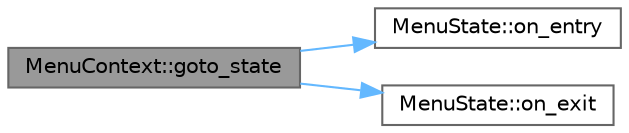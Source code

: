 digraph "MenuContext::goto_state"
{
 // LATEX_PDF_SIZE
  bgcolor="transparent";
  edge [fontname=Helvetica,fontsize=10,labelfontname=Helvetica,labelfontsize=10];
  node [fontname=Helvetica,fontsize=10,shape=box,height=0.2,width=0.4];
  rankdir="LR";
  Node1 [id="Node000001",label="MenuContext::goto_state",height=0.2,width=0.4,color="gray40", fillcolor="grey60", style="filled", fontcolor="black",tooltip=" "];
  Node1 -> Node2 [id="edge3_Node000001_Node000002",color="steelblue1",style="solid",tooltip=" "];
  Node2 [id="Node000002",label="MenuState::on_entry",height=0.2,width=0.4,color="grey40", fillcolor="white", style="filled",URL="$class_menu_state.html#acd29e722c964ac3926c9042b15fd9712",tooltip=" "];
  Node1 -> Node3 [id="edge4_Node000001_Node000003",color="steelblue1",style="solid",tooltip=" "];
  Node3 [id="Node000003",label="MenuState::on_exit",height=0.2,width=0.4,color="grey40", fillcolor="white", style="filled",URL="$class_menu_state.html#a1a4c87b679b923de723deaad8ed03361",tooltip=" "];
}
